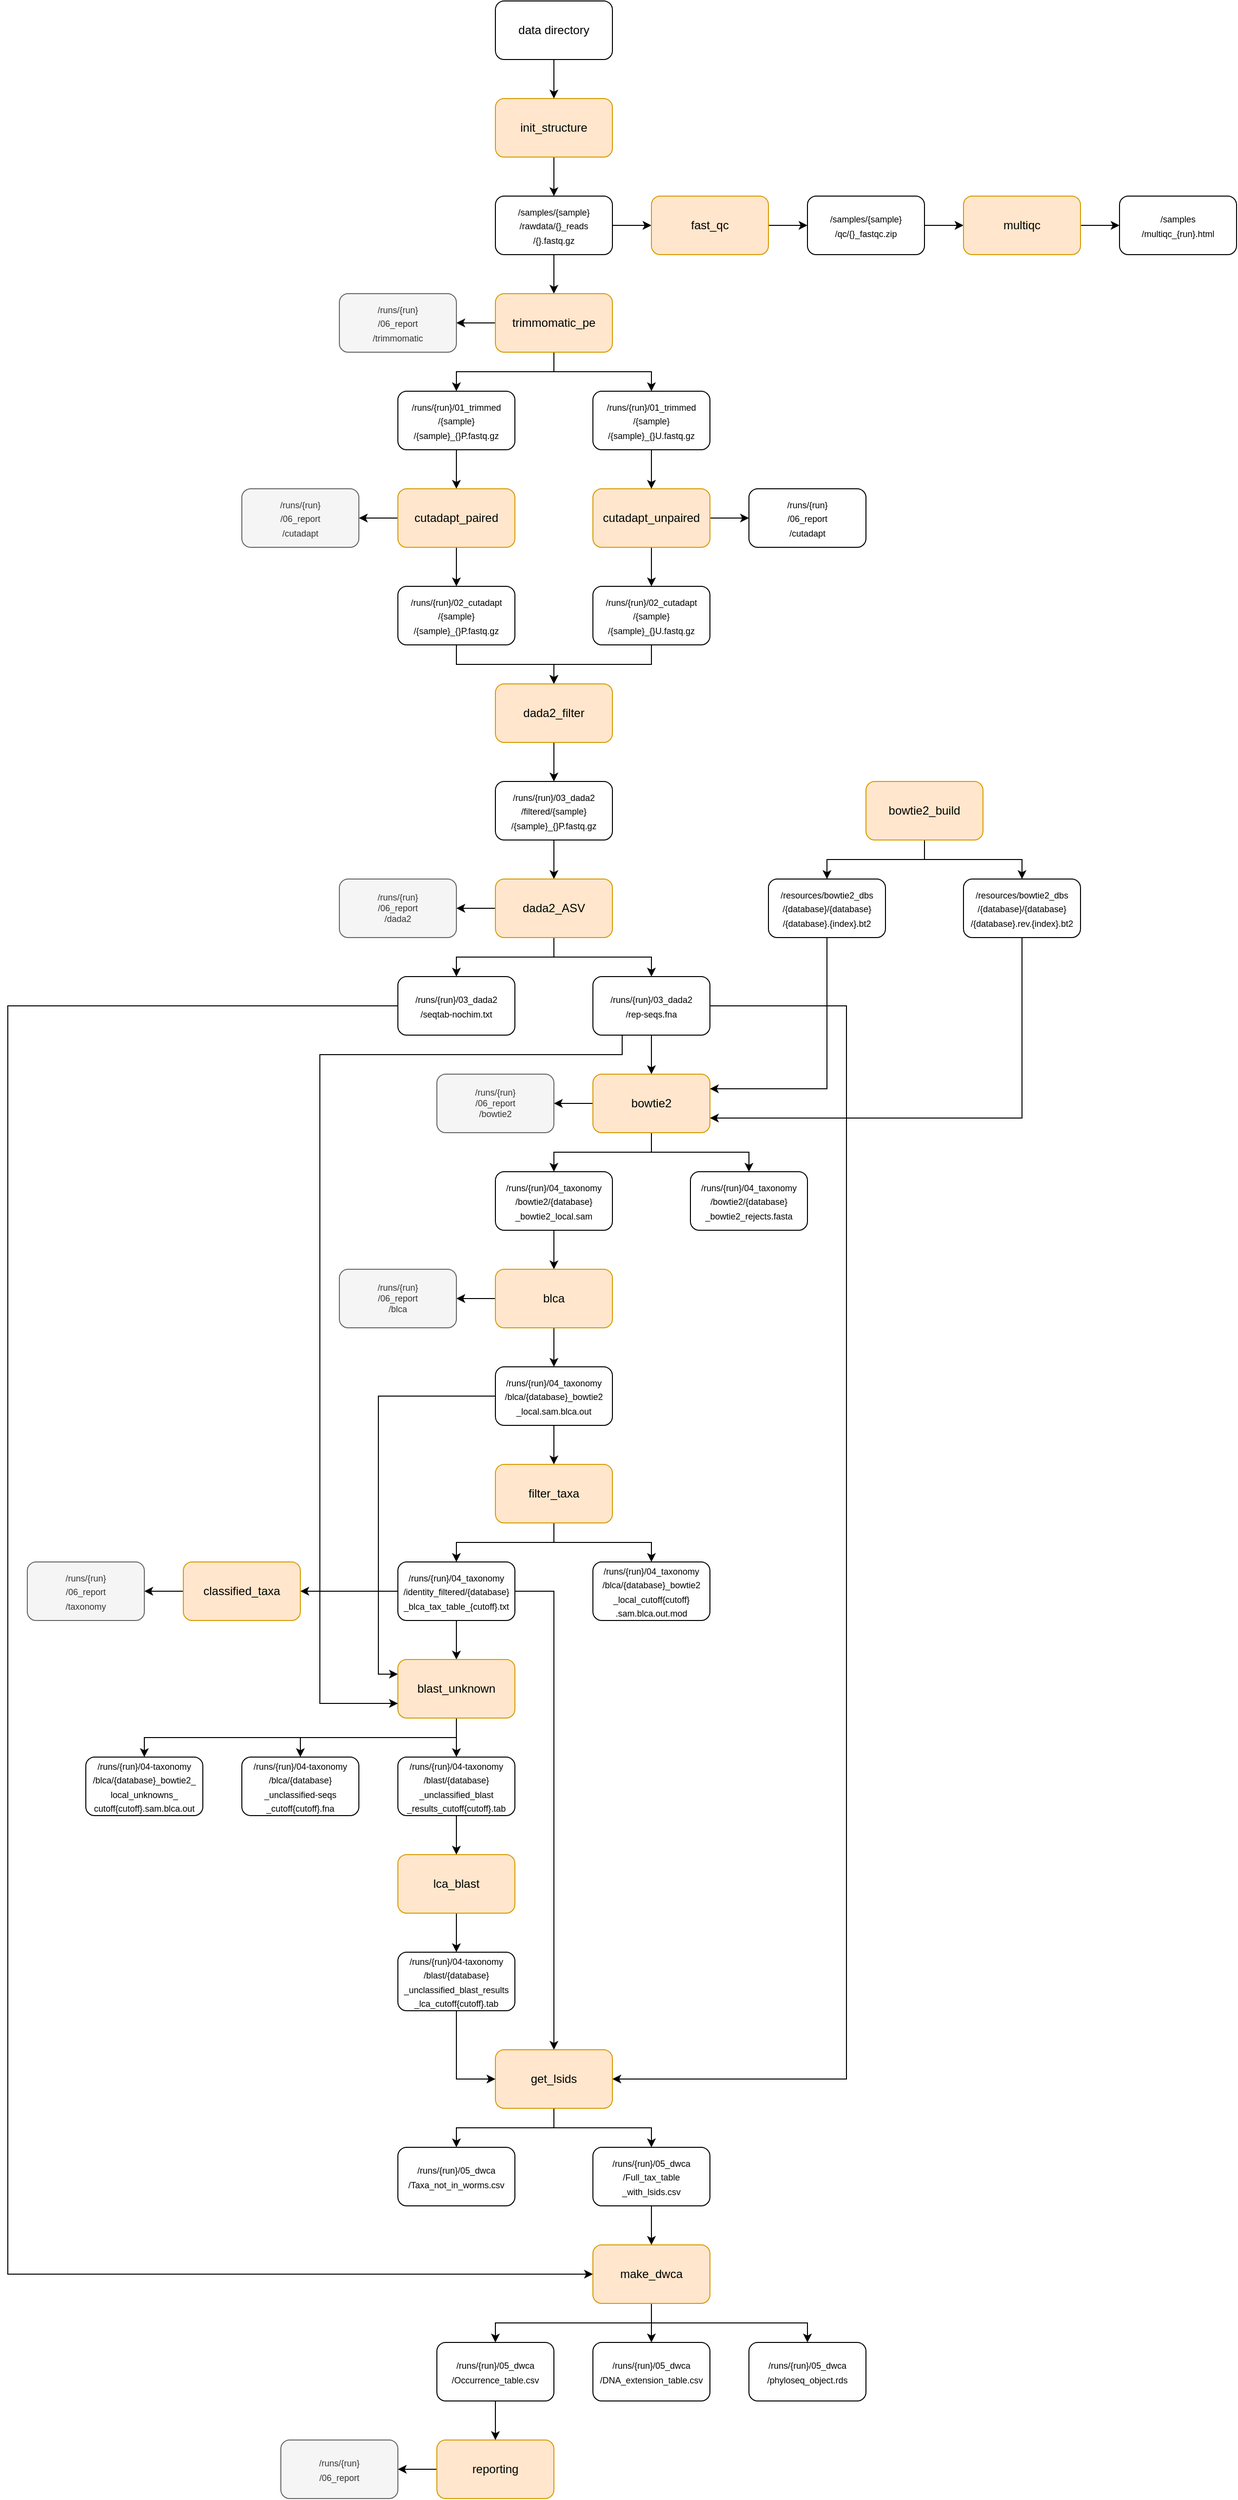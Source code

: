 <mxfile version="20.3.0" type="device"><diagram id="ftIVpdSop07Rvwbks5K7" name="Page-1"><mxGraphModel dx="3357" dy="681" grid="1" gridSize="10" guides="1" tooltips="1" connect="1" arrows="1" fold="1" page="1" pageScale="1" pageWidth="2339" pageHeight="3300" math="0" shadow="0"><root><mxCell id="0"/><mxCell id="1" parent="0"/><mxCell id="pwXqvUkwiRESxQuLAStF-6" style="edgeStyle=orthogonalEdgeStyle;rounded=0;orthogonalLoop=1;jettySize=auto;html=1;exitX=0.5;exitY=1;exitDx=0;exitDy=0;entryX=0.5;entryY=0;entryDx=0;entryDy=0;" parent="1" source="pwXqvUkwiRESxQuLAStF-1" target="pwXqvUkwiRESxQuLAStF-5" edge="1"><mxGeometry relative="1" as="geometry"/></mxCell><mxCell id="pwXqvUkwiRESxQuLAStF-1" value="init_structure" style="rounded=1;whiteSpace=wrap;html=1;fillColor=#ffe6cc;strokeColor=#d79b00;" parent="1" vertex="1"><mxGeometry x="480" y="140" width="120" height="60" as="geometry"/></mxCell><mxCell id="pwXqvUkwiRESxQuLAStF-4" style="edgeStyle=orthogonalEdgeStyle;rounded=0;orthogonalLoop=1;jettySize=auto;html=1;exitX=0.5;exitY=1;exitDx=0;exitDy=0;entryX=0.5;entryY=0;entryDx=0;entryDy=0;" parent="1" source="pwXqvUkwiRESxQuLAStF-3" target="pwXqvUkwiRESxQuLAStF-1" edge="1"><mxGeometry relative="1" as="geometry"/></mxCell><mxCell id="pwXqvUkwiRESxQuLAStF-3" value="data directory" style="rounded=1;whiteSpace=wrap;html=1;" parent="1" vertex="1"><mxGeometry x="480" y="40" width="120" height="60" as="geometry"/></mxCell><mxCell id="pwXqvUkwiRESxQuLAStF-8" style="edgeStyle=orthogonalEdgeStyle;rounded=0;orthogonalLoop=1;jettySize=auto;html=1;exitX=1;exitY=0.5;exitDx=0;exitDy=0;entryX=0;entryY=0.5;entryDx=0;entryDy=0;" parent="1" source="pwXqvUkwiRESxQuLAStF-5" target="pwXqvUkwiRESxQuLAStF-7" edge="1"><mxGeometry relative="1" as="geometry"/></mxCell><mxCell id="pwXqvUkwiRESxQuLAStF-18" style="edgeStyle=orthogonalEdgeStyle;rounded=0;orthogonalLoop=1;jettySize=auto;html=1;exitX=0.5;exitY=1;exitDx=0;exitDy=0;entryX=0.5;entryY=0;entryDx=0;entryDy=0;" parent="1" source="pwXqvUkwiRESxQuLAStF-5" target="pwXqvUkwiRESxQuLAStF-17" edge="1"><mxGeometry relative="1" as="geometry"/></mxCell><mxCell id="pwXqvUkwiRESxQuLAStF-5" value="&lt;font style=&quot;font-size: 9px;&quot;&gt;/samples/{sample}&lt;br&gt;/rawdata/{}_reads&lt;br&gt;/{}.fastq.gz&lt;br&gt;&lt;/font&gt;" style="rounded=1;whiteSpace=wrap;html=1;" parent="1" vertex="1"><mxGeometry x="480" y="240" width="120" height="60" as="geometry"/></mxCell><mxCell id="pwXqvUkwiRESxQuLAStF-10" style="edgeStyle=orthogonalEdgeStyle;rounded=0;orthogonalLoop=1;jettySize=auto;html=1;exitX=1;exitY=0.5;exitDx=0;exitDy=0;entryX=0;entryY=0.5;entryDx=0;entryDy=0;" parent="1" source="pwXqvUkwiRESxQuLAStF-7" target="pwXqvUkwiRESxQuLAStF-9" edge="1"><mxGeometry relative="1" as="geometry"/></mxCell><mxCell id="pwXqvUkwiRESxQuLAStF-7" value="fast_qc" style="rounded=1;whiteSpace=wrap;html=1;fillColor=#ffe6cc;strokeColor=#d79b00;" parent="1" vertex="1"><mxGeometry x="640" y="240" width="120" height="60" as="geometry"/></mxCell><mxCell id="pwXqvUkwiRESxQuLAStF-12" style="edgeStyle=orthogonalEdgeStyle;rounded=0;orthogonalLoop=1;jettySize=auto;html=1;exitX=1;exitY=0.5;exitDx=0;exitDy=0;entryX=0;entryY=0.5;entryDx=0;entryDy=0;" parent="1" source="pwXqvUkwiRESxQuLAStF-9" target="pwXqvUkwiRESxQuLAStF-11" edge="1"><mxGeometry relative="1" as="geometry"/></mxCell><mxCell id="pwXqvUkwiRESxQuLAStF-9" value="&lt;font style=&quot;font-size: 9px;&quot;&gt;/samples/{sample}&lt;br&gt;/qc/{}_fastqc.zip&lt;/font&gt;" style="rounded=1;whiteSpace=wrap;html=1;" parent="1" vertex="1"><mxGeometry x="800" y="240" width="120" height="60" as="geometry"/></mxCell><mxCell id="pwXqvUkwiRESxQuLAStF-16" style="edgeStyle=orthogonalEdgeStyle;rounded=0;orthogonalLoop=1;jettySize=auto;html=1;exitX=1;exitY=0.5;exitDx=0;exitDy=0;entryX=0;entryY=0.5;entryDx=0;entryDy=0;" parent="1" source="pwXqvUkwiRESxQuLAStF-11" target="pwXqvUkwiRESxQuLAStF-13" edge="1"><mxGeometry relative="1" as="geometry"/></mxCell><mxCell id="pwXqvUkwiRESxQuLAStF-11" value="multiqc" style="rounded=1;whiteSpace=wrap;html=1;fillColor=#ffe6cc;strokeColor=#d79b00;" parent="1" vertex="1"><mxGeometry x="960" y="240" width="120" height="60" as="geometry"/></mxCell><mxCell id="pwXqvUkwiRESxQuLAStF-13" value="&lt;font style=&quot;font-size: 9px;&quot;&gt;/samples&lt;br&gt;/multiqc_{run}.html&lt;/font&gt;" style="rounded=1;whiteSpace=wrap;html=1;" parent="1" vertex="1"><mxGeometry x="1120" y="240" width="120" height="60" as="geometry"/></mxCell><mxCell id="pwXqvUkwiRESxQuLAStF-20" style="edgeStyle=orthogonalEdgeStyle;rounded=0;orthogonalLoop=1;jettySize=auto;html=1;exitX=0.5;exitY=1;exitDx=0;exitDy=0;entryX=0.5;entryY=0;entryDx=0;entryDy=0;" parent="1" source="pwXqvUkwiRESxQuLAStF-17" target="pwXqvUkwiRESxQuLAStF-19" edge="1"><mxGeometry relative="1" as="geometry"/></mxCell><mxCell id="pwXqvUkwiRESxQuLAStF-22" style="edgeStyle=orthogonalEdgeStyle;rounded=0;orthogonalLoop=1;jettySize=auto;html=1;exitX=0;exitY=0.5;exitDx=0;exitDy=0;entryX=1;entryY=0.5;entryDx=0;entryDy=0;" parent="1" source="pwXqvUkwiRESxQuLAStF-17" target="pwXqvUkwiRESxQuLAStF-21" edge="1"><mxGeometry relative="1" as="geometry"/></mxCell><mxCell id="zPDTqEby4hd5RJzhuiAF-2" style="edgeStyle=orthogonalEdgeStyle;rounded=0;orthogonalLoop=1;jettySize=auto;html=1;exitX=0.5;exitY=1;exitDx=0;exitDy=0;entryX=0.5;entryY=0;entryDx=0;entryDy=0;fontSize=9;" parent="1" source="pwXqvUkwiRESxQuLAStF-17" target="zPDTqEby4hd5RJzhuiAF-1" edge="1"><mxGeometry relative="1" as="geometry"/></mxCell><mxCell id="pwXqvUkwiRESxQuLAStF-17" value="trimmomatic_pe" style="rounded=1;whiteSpace=wrap;html=1;fillColor=#ffe6cc;strokeColor=#d79b00;" parent="1" vertex="1"><mxGeometry x="480" y="340" width="120" height="60" as="geometry"/></mxCell><mxCell id="zPDTqEby4hd5RJzhuiAF-3" style="edgeStyle=orthogonalEdgeStyle;rounded=0;orthogonalLoop=1;jettySize=auto;html=1;exitX=0.5;exitY=1;exitDx=0;exitDy=0;entryX=0.5;entryY=0;entryDx=0;entryDy=0;fontSize=9;" parent="1" source="pwXqvUkwiRESxQuLAStF-19" target="pwXqvUkwiRESxQuLAStF-23" edge="1"><mxGeometry relative="1" as="geometry"/></mxCell><mxCell id="pwXqvUkwiRESxQuLAStF-19" value="&lt;font style=&quot;font-size: 9px;&quot;&gt;/runs/{run}/01_trimmed&lt;br&gt;/{sample}&lt;br&gt;/{sample}_{}P.fastq.gz&lt;/font&gt;" style="rounded=1;whiteSpace=wrap;html=1;" parent="1" vertex="1"><mxGeometry x="380" y="440" width="120" height="60" as="geometry"/></mxCell><mxCell id="pwXqvUkwiRESxQuLAStF-21" value="&lt;font style=&quot;font-size: 9px;&quot;&gt;/runs/{run}&lt;br&gt;/06_report&lt;br&gt;/trimmomatic&lt;/font&gt;" style="rounded=1;whiteSpace=wrap;html=1;fillColor=#f5f5f5;fontColor=#333333;strokeColor=#666666;" parent="1" vertex="1"><mxGeometry x="320" y="340" width="120" height="60" as="geometry"/></mxCell><mxCell id="pwXqvUkwiRESxQuLAStF-26" style="edgeStyle=orthogonalEdgeStyle;rounded=0;orthogonalLoop=1;jettySize=auto;html=1;exitX=0.5;exitY=1;exitDx=0;exitDy=0;entryX=0.5;entryY=0;entryDx=0;entryDy=0;" parent="1" source="pwXqvUkwiRESxQuLAStF-23" target="pwXqvUkwiRESxQuLAStF-25" edge="1"><mxGeometry relative="1" as="geometry"/></mxCell><mxCell id="pwXqvUkwiRESxQuLAStF-28" style="edgeStyle=orthogonalEdgeStyle;rounded=0;orthogonalLoop=1;jettySize=auto;html=1;exitX=0;exitY=0.5;exitDx=0;exitDy=0;entryX=1;entryY=0.5;entryDx=0;entryDy=0;" parent="1" source="pwXqvUkwiRESxQuLAStF-23" target="pwXqvUkwiRESxQuLAStF-27" edge="1"><mxGeometry relative="1" as="geometry"/></mxCell><mxCell id="pwXqvUkwiRESxQuLAStF-23" value="cutadapt_paired" style="rounded=1;whiteSpace=wrap;html=1;fillColor=#ffe6cc;strokeColor=#d79b00;" parent="1" vertex="1"><mxGeometry x="380" y="540" width="120" height="60" as="geometry"/></mxCell><mxCell id="pwXqvUkwiRESxQuLAStF-38" style="edgeStyle=orthogonalEdgeStyle;rounded=0;orthogonalLoop=1;jettySize=auto;html=1;exitX=0.5;exitY=1;exitDx=0;exitDy=0;entryX=0.5;entryY=0;entryDx=0;entryDy=0;" parent="1" source="pwXqvUkwiRESxQuLAStF-25" target="pwXqvUkwiRESxQuLAStF-37" edge="1"><mxGeometry relative="1" as="geometry"/></mxCell><mxCell id="pwXqvUkwiRESxQuLAStF-25" value="&lt;font style=&quot;font-size: 9px;&quot;&gt;/runs/{run}/02_cutadapt&lt;br&gt;/{sample}&lt;br&gt;/{sample}_{}P.fastq.gz&lt;br&gt;&lt;/font&gt;" style="rounded=1;whiteSpace=wrap;html=1;" parent="1" vertex="1"><mxGeometry x="380" y="640" width="120" height="60" as="geometry"/></mxCell><mxCell id="pwXqvUkwiRESxQuLAStF-27" value="&lt;font style=&quot;font-size: 9px;&quot;&gt;/runs/{run}&lt;br&gt;/06_report&lt;br&gt;/cutadapt&lt;/font&gt;" style="rounded=1;whiteSpace=wrap;html=1;fillColor=#f5f5f5;fontColor=#333333;strokeColor=#666666;" parent="1" vertex="1"><mxGeometry x="220" y="540" width="120" height="60" as="geometry"/></mxCell><mxCell id="pwXqvUkwiRESxQuLAStF-33" style="edgeStyle=orthogonalEdgeStyle;rounded=0;orthogonalLoop=1;jettySize=auto;html=1;exitX=1;exitY=0.5;exitDx=0;exitDy=0;entryX=0;entryY=0.5;entryDx=0;entryDy=0;" parent="1" source="pwXqvUkwiRESxQuLAStF-29" target="pwXqvUkwiRESxQuLAStF-32" edge="1"><mxGeometry relative="1" as="geometry"/></mxCell><mxCell id="pwXqvUkwiRESxQuLAStF-36" style="edgeStyle=orthogonalEdgeStyle;rounded=0;orthogonalLoop=1;jettySize=auto;html=1;exitX=0.5;exitY=1;exitDx=0;exitDy=0;entryX=0.5;entryY=0;entryDx=0;entryDy=0;" parent="1" source="pwXqvUkwiRESxQuLAStF-29" target="pwXqvUkwiRESxQuLAStF-35" edge="1"><mxGeometry relative="1" as="geometry"/></mxCell><mxCell id="pwXqvUkwiRESxQuLAStF-29" value="cutadapt_unpaired" style="rounded=1;whiteSpace=wrap;html=1;fillColor=#ffe6cc;strokeColor=#d79b00;" parent="1" vertex="1"><mxGeometry x="580" y="540" width="120" height="60" as="geometry"/></mxCell><mxCell id="pwXqvUkwiRESxQuLAStF-32" value="&lt;font style=&quot;font-size: 9px;&quot;&gt;/runs/{run}&lt;br&gt;/06_report&lt;br&gt;/cutadapt&lt;/font&gt;" style="rounded=1;whiteSpace=wrap;html=1;" parent="1" vertex="1"><mxGeometry x="740" y="540" width="120" height="60" as="geometry"/></mxCell><mxCell id="OyvN2HNfxJOGiZ3Wxo7e-1" style="edgeStyle=orthogonalEdgeStyle;rounded=0;orthogonalLoop=1;jettySize=auto;html=1;exitX=0.5;exitY=1;exitDx=0;exitDy=0;entryX=0.5;entryY=0;entryDx=0;entryDy=0;" edge="1" parent="1" source="pwXqvUkwiRESxQuLAStF-35" target="pwXqvUkwiRESxQuLAStF-37"><mxGeometry relative="1" as="geometry"/></mxCell><mxCell id="pwXqvUkwiRESxQuLAStF-35" value="&lt;span style=&quot;font-size: 9px;&quot;&gt;/runs/{run}/02_cutadapt&lt;/span&gt;&lt;br style=&quot;font-size: 9px;&quot;&gt;&lt;span style=&quot;font-size: 9px;&quot;&gt;/{sample}&lt;/span&gt;&lt;br style=&quot;font-size: 9px;&quot;&gt;&lt;span style=&quot;font-size: 9px;&quot;&gt;/{sample}_{}U.fastq.gz&lt;/span&gt;" style="rounded=1;whiteSpace=wrap;html=1;" parent="1" vertex="1"><mxGeometry x="580" y="640" width="120" height="60" as="geometry"/></mxCell><mxCell id="pwXqvUkwiRESxQuLAStF-41" style="edgeStyle=orthogonalEdgeStyle;rounded=0;orthogonalLoop=1;jettySize=auto;html=1;exitX=0.5;exitY=1;exitDx=0;exitDy=0;entryX=0.5;entryY=0;entryDx=0;entryDy=0;" parent="1" source="pwXqvUkwiRESxQuLAStF-37" target="pwXqvUkwiRESxQuLAStF-39" edge="1"><mxGeometry relative="1" as="geometry"/></mxCell><mxCell id="pwXqvUkwiRESxQuLAStF-37" value="dada2_filter" style="rounded=1;whiteSpace=wrap;html=1;fillColor=#ffe6cc;strokeColor=#d79b00;" parent="1" vertex="1"><mxGeometry x="480" y="740" width="120" height="60" as="geometry"/></mxCell><mxCell id="pwXqvUkwiRESxQuLAStF-43" style="edgeStyle=orthogonalEdgeStyle;rounded=0;orthogonalLoop=1;jettySize=auto;html=1;exitX=0.5;exitY=1;exitDx=0;exitDy=0;entryX=0.5;entryY=0;entryDx=0;entryDy=0;" parent="1" source="pwXqvUkwiRESxQuLAStF-39" target="pwXqvUkwiRESxQuLAStF-42" edge="1"><mxGeometry relative="1" as="geometry"/></mxCell><mxCell id="pwXqvUkwiRESxQuLAStF-39" value="&lt;font style=&quot;font-size: 9px;&quot;&gt;/runs/{run}/03_dada2&lt;br&gt;/filtered/{sample}&lt;br&gt;/{sample}_{}P.fastq.gz&lt;br&gt;&lt;/font&gt;" style="rounded=1;whiteSpace=wrap;html=1;" parent="1" vertex="1"><mxGeometry x="480" y="840" width="120" height="60" as="geometry"/></mxCell><mxCell id="pwXqvUkwiRESxQuLAStF-45" style="edgeStyle=orthogonalEdgeStyle;rounded=0;orthogonalLoop=1;jettySize=auto;html=1;exitX=0.5;exitY=1;exitDx=0;exitDy=0;entryX=0.5;entryY=0;entryDx=0;entryDy=0;" parent="1" source="pwXqvUkwiRESxQuLAStF-42" target="pwXqvUkwiRESxQuLAStF-44" edge="1"><mxGeometry relative="1" as="geometry"/></mxCell><mxCell id="pwXqvUkwiRESxQuLAStF-47" style="edgeStyle=orthogonalEdgeStyle;rounded=0;orthogonalLoop=1;jettySize=auto;html=1;exitX=0;exitY=0.5;exitDx=0;exitDy=0;entryX=1;entryY=0.5;entryDx=0;entryDy=0;" parent="1" source="pwXqvUkwiRESxQuLAStF-42" target="pwXqvUkwiRESxQuLAStF-46" edge="1"><mxGeometry relative="1" as="geometry"/></mxCell><mxCell id="zPDTqEby4hd5RJzhuiAF-6" style="edgeStyle=orthogonalEdgeStyle;rounded=0;orthogonalLoop=1;jettySize=auto;html=1;exitX=0.5;exitY=1;exitDx=0;exitDy=0;entryX=0.5;entryY=0;entryDx=0;entryDy=0;fontSize=9;" parent="1" source="pwXqvUkwiRESxQuLAStF-42" target="zPDTqEby4hd5RJzhuiAF-5" edge="1"><mxGeometry relative="1" as="geometry"/></mxCell><mxCell id="pwXqvUkwiRESxQuLAStF-42" value="dada2_ASV" style="rounded=1;whiteSpace=wrap;html=1;fillColor=#ffe6cc;strokeColor=#d79b00;" parent="1" vertex="1"><mxGeometry x="480" y="940" width="120" height="60" as="geometry"/></mxCell><mxCell id="zPDTqEby4hd5RJzhuiAF-43" style="edgeStyle=orthogonalEdgeStyle;rounded=0;orthogonalLoop=1;jettySize=auto;html=1;exitX=0;exitY=0.5;exitDx=0;exitDy=0;entryX=0;entryY=0.5;entryDx=0;entryDy=0;fontSize=9;" parent="1" source="pwXqvUkwiRESxQuLAStF-44" target="pwXqvUkwiRESxQuLAStF-88" edge="1"><mxGeometry relative="1" as="geometry"><Array as="points"><mxPoint x="-20" y="1070"/><mxPoint x="-20" y="2370"/></Array></mxGeometry></mxCell><mxCell id="pwXqvUkwiRESxQuLAStF-44" value="&lt;font style=&quot;font-size: 9px;&quot;&gt;/runs/{run}/03_dada2&lt;br&gt;/seqtab-nochim.txt&lt;br&gt;&lt;/font&gt;" style="rounded=1;whiteSpace=wrap;html=1;" parent="1" vertex="1"><mxGeometry x="380" y="1040" width="120" height="60" as="geometry"/></mxCell><mxCell id="pwXqvUkwiRESxQuLAStF-46" value="/runs/{run}&lt;br style=&quot;font-size: 9px;&quot;&gt;/06_report&lt;br style=&quot;font-size: 9px;&quot;&gt;/dada2" style="rounded=1;whiteSpace=wrap;html=1;fillColor=#f5f5f5;fontColor=#333333;strokeColor=#666666;fontSize=9;" parent="1" vertex="1"><mxGeometry x="320" y="940" width="120" height="60" as="geometry"/></mxCell><mxCell id="pwXqvUkwiRESxQuLAStF-51" style="edgeStyle=orthogonalEdgeStyle;rounded=0;orthogonalLoop=1;jettySize=auto;html=1;exitX=0.5;exitY=1;exitDx=0;exitDy=0;entryX=0.5;entryY=0;entryDx=0;entryDy=0;" parent="1" source="pwXqvUkwiRESxQuLAStF-48" target="pwXqvUkwiRESxQuLAStF-50" edge="1"><mxGeometry relative="1" as="geometry"/></mxCell><mxCell id="pwXqvUkwiRESxQuLAStF-53" style="edgeStyle=orthogonalEdgeStyle;rounded=0;orthogonalLoop=1;jettySize=auto;html=1;exitX=0;exitY=0.5;exitDx=0;exitDy=0;entryX=1;entryY=0.5;entryDx=0;entryDy=0;" parent="1" source="pwXqvUkwiRESxQuLAStF-48" target="pwXqvUkwiRESxQuLAStF-52" edge="1"><mxGeometry relative="1" as="geometry"/></mxCell><mxCell id="zPDTqEby4hd5RJzhuiAF-16" style="edgeStyle=orthogonalEdgeStyle;rounded=0;orthogonalLoop=1;jettySize=auto;html=1;exitX=0.5;exitY=1;exitDx=0;exitDy=0;entryX=0.5;entryY=0;entryDx=0;entryDy=0;fontSize=9;" parent="1" source="pwXqvUkwiRESxQuLAStF-48" target="zPDTqEby4hd5RJzhuiAF-15" edge="1"><mxGeometry relative="1" as="geometry"/></mxCell><mxCell id="pwXqvUkwiRESxQuLAStF-48" value="bowtie2" style="rounded=1;whiteSpace=wrap;html=1;fillColor=#ffe6cc;strokeColor=#d79b00;" parent="1" vertex="1"><mxGeometry x="580" y="1140" width="120" height="60" as="geometry"/></mxCell><mxCell id="zPDTqEby4hd5RJzhuiAF-17" style="edgeStyle=orthogonalEdgeStyle;rounded=0;orthogonalLoop=1;jettySize=auto;html=1;exitX=0.5;exitY=1;exitDx=0;exitDy=0;entryX=0.5;entryY=0;entryDx=0;entryDy=0;fontSize=9;" parent="1" source="pwXqvUkwiRESxQuLAStF-50" target="pwXqvUkwiRESxQuLAStF-56" edge="1"><mxGeometry relative="1" as="geometry"/></mxCell><mxCell id="pwXqvUkwiRESxQuLAStF-50" value="&lt;font style=&quot;font-size: 9px;&quot;&gt;/runs/{run}/04_taxonomy&lt;br&gt;/bowtie2/{database}&lt;br&gt;_bowtie2_local.sam&lt;br&gt;&lt;/font&gt;" style="rounded=1;whiteSpace=wrap;html=1;" parent="1" vertex="1"><mxGeometry x="480" y="1240" width="120" height="60" as="geometry"/></mxCell><mxCell id="pwXqvUkwiRESxQuLAStF-52" value="/runs/{run}&lt;br style=&quot;font-size: 9px;&quot;&gt;/06_report&lt;br style=&quot;font-size: 9px;&quot;&gt;/bowtie2" style="rounded=1;whiteSpace=wrap;html=1;fillColor=#f5f5f5;fontColor=#333333;strokeColor=#666666;fontSize=9;" parent="1" vertex="1"><mxGeometry x="420" y="1140" width="120" height="60" as="geometry"/></mxCell><mxCell id="pwXqvUkwiRESxQuLAStF-59" style="edgeStyle=orthogonalEdgeStyle;rounded=0;orthogonalLoop=1;jettySize=auto;html=1;exitX=0.5;exitY=1;exitDx=0;exitDy=0;entryX=0.5;entryY=0;entryDx=0;entryDy=0;" parent="1" source="pwXqvUkwiRESxQuLAStF-56" target="pwXqvUkwiRESxQuLAStF-58" edge="1"><mxGeometry relative="1" as="geometry"/></mxCell><mxCell id="pwXqvUkwiRESxQuLAStF-61" style="edgeStyle=orthogonalEdgeStyle;rounded=0;orthogonalLoop=1;jettySize=auto;html=1;exitX=0;exitY=0.5;exitDx=0;exitDy=0;entryX=1;entryY=0.5;entryDx=0;entryDy=0;" parent="1" source="pwXqvUkwiRESxQuLAStF-56" target="pwXqvUkwiRESxQuLAStF-60" edge="1"><mxGeometry relative="1" as="geometry"/></mxCell><mxCell id="pwXqvUkwiRESxQuLAStF-56" value="blca" style="rounded=1;whiteSpace=wrap;html=1;fillColor=#ffe6cc;strokeColor=#d79b00;" parent="1" vertex="1"><mxGeometry x="480" y="1340" width="120" height="60" as="geometry"/></mxCell><mxCell id="pwXqvUkwiRESxQuLAStF-63" style="edgeStyle=orthogonalEdgeStyle;rounded=0;orthogonalLoop=1;jettySize=auto;html=1;exitX=0.5;exitY=1;exitDx=0;exitDy=0;entryX=0.5;entryY=0;entryDx=0;entryDy=0;" parent="1" source="pwXqvUkwiRESxQuLAStF-58" target="pwXqvUkwiRESxQuLAStF-62" edge="1"><mxGeometry relative="1" as="geometry"/></mxCell><mxCell id="zPDTqEby4hd5RJzhuiAF-20" style="edgeStyle=orthogonalEdgeStyle;rounded=0;orthogonalLoop=1;jettySize=auto;html=1;exitX=0;exitY=0.5;exitDx=0;exitDy=0;entryX=0;entryY=0.25;entryDx=0;entryDy=0;fontSize=9;" parent="1" source="pwXqvUkwiRESxQuLAStF-58" target="pwXqvUkwiRESxQuLAStF-67" edge="1"><mxGeometry relative="1" as="geometry"/></mxCell><mxCell id="pwXqvUkwiRESxQuLAStF-58" value="&lt;span style=&quot;font-size: 9px;&quot;&gt;/runs/{run}/04_taxonomy&lt;/span&gt;&lt;br style=&quot;font-size: 9px;&quot;&gt;&lt;span style=&quot;font-size: 9px;&quot;&gt;/blca/{database}&lt;/span&gt;&lt;span style=&quot;font-size: 9px;&quot;&gt;_bowtie2&lt;br&gt;_local.sam.blca.out&lt;/span&gt;" style="rounded=1;whiteSpace=wrap;html=1;" parent="1" vertex="1"><mxGeometry x="480" y="1440" width="120" height="60" as="geometry"/></mxCell><mxCell id="pwXqvUkwiRESxQuLAStF-60" value="/runs/{run}&lt;br style=&quot;font-size: 9px;&quot;&gt;/06_report&lt;br style=&quot;font-size: 9px;&quot;&gt;/blca" style="rounded=1;whiteSpace=wrap;html=1;fillColor=#f5f5f5;fontColor=#333333;strokeColor=#666666;fontSize=9;" parent="1" vertex="1"><mxGeometry x="320" y="1340" width="120" height="60" as="geometry"/></mxCell><mxCell id="pwXqvUkwiRESxQuLAStF-65" style="edgeStyle=orthogonalEdgeStyle;rounded=0;orthogonalLoop=1;jettySize=auto;html=1;exitX=0.5;exitY=1;exitDx=0;exitDy=0;entryX=0.5;entryY=0;entryDx=0;entryDy=0;" parent="1" source="pwXqvUkwiRESxQuLAStF-62" target="pwXqvUkwiRESxQuLAStF-64" edge="1"><mxGeometry relative="1" as="geometry"/></mxCell><mxCell id="zPDTqEby4hd5RJzhuiAF-19" style="edgeStyle=orthogonalEdgeStyle;rounded=0;orthogonalLoop=1;jettySize=auto;html=1;exitX=0.5;exitY=1;exitDx=0;exitDy=0;entryX=0.5;entryY=0;entryDx=0;entryDy=0;fontSize=9;" parent="1" source="pwXqvUkwiRESxQuLAStF-62" target="zPDTqEby4hd5RJzhuiAF-18" edge="1"><mxGeometry relative="1" as="geometry"/></mxCell><mxCell id="pwXqvUkwiRESxQuLAStF-62" value="filter_taxa" style="rounded=1;whiteSpace=wrap;html=1;fillColor=#ffe6cc;strokeColor=#d79b00;" parent="1" vertex="1"><mxGeometry x="480" y="1540" width="120" height="60" as="geometry"/></mxCell><mxCell id="zPDTqEby4hd5RJzhuiAF-21" style="edgeStyle=orthogonalEdgeStyle;rounded=0;orthogonalLoop=1;jettySize=auto;html=1;exitX=0.5;exitY=1;exitDx=0;exitDy=0;entryX=0.5;entryY=0;entryDx=0;entryDy=0;fontSize=9;" parent="1" source="pwXqvUkwiRESxQuLAStF-64" target="pwXqvUkwiRESxQuLAStF-67" edge="1"><mxGeometry relative="1" as="geometry"/></mxCell><mxCell id="zPDTqEby4hd5RJzhuiAF-33" style="edgeStyle=orthogonalEdgeStyle;rounded=0;orthogonalLoop=1;jettySize=auto;html=1;exitX=1;exitY=0.5;exitDx=0;exitDy=0;fontSize=9;entryX=0.5;entryY=0;entryDx=0;entryDy=0;" parent="1" source="pwXqvUkwiRESxQuLAStF-64" target="pwXqvUkwiRESxQuLAStF-82" edge="1"><mxGeometry relative="1" as="geometry"><Array as="points"><mxPoint x="540" y="1670"/></Array></mxGeometry></mxCell><mxCell id="zPDTqEby4hd5RJzhuiAF-34" style="edgeStyle=orthogonalEdgeStyle;rounded=0;orthogonalLoop=1;jettySize=auto;html=1;exitX=0;exitY=0.5;exitDx=0;exitDy=0;entryX=1;entryY=0.5;entryDx=0;entryDy=0;fontSize=9;" parent="1" source="pwXqvUkwiRESxQuLAStF-64" target="pwXqvUkwiRESxQuLAStF-77" edge="1"><mxGeometry relative="1" as="geometry"/></mxCell><mxCell id="pwXqvUkwiRESxQuLAStF-64" value="&lt;font style=&quot;font-size: 9px;&quot;&gt;/runs/{run}/04_taxonomy&lt;br&gt;/identity_filtered/{database}&lt;br&gt;_blca_tax_table_{cutoff}.txt&lt;br&gt;&lt;/font&gt;" style="rounded=1;whiteSpace=wrap;html=1;" parent="1" vertex="1"><mxGeometry x="380" y="1640" width="120" height="60" as="geometry"/></mxCell><mxCell id="zPDTqEby4hd5RJzhuiAF-26" style="edgeStyle=orthogonalEdgeStyle;rounded=0;orthogonalLoop=1;jettySize=auto;html=1;exitX=0.5;exitY=1;exitDx=0;exitDy=0;entryX=0.5;entryY=0;entryDx=0;entryDy=0;fontSize=9;" parent="1" source="pwXqvUkwiRESxQuLAStF-67" target="zPDTqEby4hd5RJzhuiAF-23" edge="1"><mxGeometry relative="1" as="geometry"/></mxCell><mxCell id="zPDTqEby4hd5RJzhuiAF-27" style="edgeStyle=orthogonalEdgeStyle;rounded=0;orthogonalLoop=1;jettySize=auto;html=1;exitX=0.5;exitY=1;exitDx=0;exitDy=0;entryX=0.5;entryY=0;entryDx=0;entryDy=0;fontSize=9;" parent="1" source="pwXqvUkwiRESxQuLAStF-67" target="zPDTqEby4hd5RJzhuiAF-25" edge="1"><mxGeometry relative="1" as="geometry"/></mxCell><mxCell id="zPDTqEby4hd5RJzhuiAF-28" style="edgeStyle=orthogonalEdgeStyle;rounded=0;orthogonalLoop=1;jettySize=auto;html=1;exitX=0.5;exitY=1;exitDx=0;exitDy=0;entryX=0.5;entryY=0;entryDx=0;entryDy=0;fontSize=9;" parent="1" source="pwXqvUkwiRESxQuLAStF-67" target="zPDTqEby4hd5RJzhuiAF-24" edge="1"><mxGeometry relative="1" as="geometry"/></mxCell><mxCell id="pwXqvUkwiRESxQuLAStF-67" value="blast_unknown" style="rounded=1;whiteSpace=wrap;html=1;fillColor=#ffe6cc;strokeColor=#d79b00;" parent="1" vertex="1"><mxGeometry x="380" y="1740" width="120" height="60" as="geometry"/></mxCell><mxCell id="zPDTqEby4hd5RJzhuiAF-31" style="edgeStyle=orthogonalEdgeStyle;rounded=0;orthogonalLoop=1;jettySize=auto;html=1;exitX=0.5;exitY=1;exitDx=0;exitDy=0;entryX=0.5;entryY=0;entryDx=0;entryDy=0;fontSize=9;" parent="1" source="pwXqvUkwiRESxQuLAStF-74" target="zPDTqEby4hd5RJzhuiAF-30" edge="1"><mxGeometry relative="1" as="geometry"/></mxCell><mxCell id="pwXqvUkwiRESxQuLAStF-74" value="lca_blast" style="rounded=1;whiteSpace=wrap;html=1;fillColor=#ffe6cc;strokeColor=#d79b00;" parent="1" vertex="1"><mxGeometry x="380" y="1940" width="120" height="60" as="geometry"/></mxCell><mxCell id="zPDTqEby4hd5RJzhuiAF-35" style="edgeStyle=orthogonalEdgeStyle;rounded=0;orthogonalLoop=1;jettySize=auto;html=1;exitX=0;exitY=0.5;exitDx=0;exitDy=0;entryX=1;entryY=0.5;entryDx=0;entryDy=0;fontSize=9;" parent="1" source="pwXqvUkwiRESxQuLAStF-77" target="pwXqvUkwiRESxQuLAStF-80" edge="1"><mxGeometry relative="1" as="geometry"/></mxCell><mxCell id="pwXqvUkwiRESxQuLAStF-77" value="classified_taxa" style="rounded=1;whiteSpace=wrap;html=1;fillColor=#ffe6cc;strokeColor=#d79b00;" parent="1" vertex="1"><mxGeometry x="160" y="1640" width="120" height="60" as="geometry"/></mxCell><mxCell id="pwXqvUkwiRESxQuLAStF-80" value="&lt;font style=&quot;font-size: 9px;&quot;&gt;/runs/{run}&lt;br&gt;/06_report&lt;br&gt;/taxonomy&lt;/font&gt;" style="rounded=1;whiteSpace=wrap;html=1;fillColor=#f5f5f5;fontColor=#333333;strokeColor=#666666;" parent="1" vertex="1"><mxGeometry y="1640" width="120" height="60" as="geometry"/></mxCell><mxCell id="zPDTqEby4hd5RJzhuiAF-40" style="edgeStyle=orthogonalEdgeStyle;rounded=0;orthogonalLoop=1;jettySize=auto;html=1;exitX=0.5;exitY=1;exitDx=0;exitDy=0;entryX=0.5;entryY=0;entryDx=0;entryDy=0;fontSize=9;" parent="1" source="pwXqvUkwiRESxQuLAStF-82" target="pwXqvUkwiRESxQuLAStF-86" edge="1"><mxGeometry relative="1" as="geometry"/></mxCell><mxCell id="zPDTqEby4hd5RJzhuiAF-41" style="edgeStyle=orthogonalEdgeStyle;rounded=0;orthogonalLoop=1;jettySize=auto;html=1;exitX=0.5;exitY=1;exitDx=0;exitDy=0;entryX=0.5;entryY=0;entryDx=0;entryDy=0;fontSize=9;" parent="1" source="pwXqvUkwiRESxQuLAStF-82" target="zPDTqEby4hd5RJzhuiAF-38" edge="1"><mxGeometry relative="1" as="geometry"/></mxCell><mxCell id="pwXqvUkwiRESxQuLAStF-82" value="get_lsids" style="rounded=1;whiteSpace=wrap;html=1;fillColor=#ffe6cc;strokeColor=#d79b00;" parent="1" vertex="1"><mxGeometry x="480" y="2140" width="120" height="60" as="geometry"/></mxCell><mxCell id="pwXqvUkwiRESxQuLAStF-86" value="&lt;font style=&quot;font-size: 9px;&quot;&gt;/runs/{run}/05_dwca&lt;br&gt;/Taxa_not_in_worms.csv&lt;br&gt;&lt;/font&gt;" style="rounded=1;whiteSpace=wrap;html=1;" parent="1" vertex="1"><mxGeometry x="380" y="2240" width="120" height="60" as="geometry"/></mxCell><mxCell id="zPDTqEby4hd5RJzhuiAF-46" style="edgeStyle=orthogonalEdgeStyle;rounded=0;orthogonalLoop=1;jettySize=auto;html=1;exitX=0.5;exitY=1;exitDx=0;exitDy=0;entryX=0.5;entryY=0;entryDx=0;entryDy=0;fontSize=9;" parent="1" source="pwXqvUkwiRESxQuLAStF-88" target="zPDTqEby4hd5RJzhuiAF-44" edge="1"><mxGeometry relative="1" as="geometry"/></mxCell><mxCell id="zPDTqEby4hd5RJzhuiAF-47" style="edgeStyle=orthogonalEdgeStyle;rounded=0;orthogonalLoop=1;jettySize=auto;html=1;exitX=0.5;exitY=1;exitDx=0;exitDy=0;entryX=0.5;entryY=0;entryDx=0;entryDy=0;fontSize=9;" parent="1" source="pwXqvUkwiRESxQuLAStF-88" target="zPDTqEby4hd5RJzhuiAF-45" edge="1"><mxGeometry relative="1" as="geometry"/></mxCell><mxCell id="WsmwWtBi3riSIEgXdcEe-2" style="edgeStyle=orthogonalEdgeStyle;rounded=0;orthogonalLoop=1;jettySize=auto;html=1;exitX=0.5;exitY=1;exitDx=0;exitDy=0;" parent="1" source="pwXqvUkwiRESxQuLAStF-88" target="WsmwWtBi3riSIEgXdcEe-1" edge="1"><mxGeometry relative="1" as="geometry"/></mxCell><mxCell id="pwXqvUkwiRESxQuLAStF-88" value="make_dwca" style="rounded=1;whiteSpace=wrap;html=1;fillColor=#ffe6cc;strokeColor=#d79b00;" parent="1" vertex="1"><mxGeometry x="580" y="2340" width="120" height="60" as="geometry"/></mxCell><mxCell id="zPDTqEby4hd5RJzhuiAF-48" style="edgeStyle=orthogonalEdgeStyle;rounded=0;orthogonalLoop=1;jettySize=auto;html=1;exitX=0;exitY=0.5;exitDx=0;exitDy=0;entryX=1;entryY=0.5;entryDx=0;entryDy=0;fontSize=9;" parent="1" source="pwXqvUkwiRESxQuLAStF-92" target="pwXqvUkwiRESxQuLAStF-94" edge="1"><mxGeometry relative="1" as="geometry"/></mxCell><mxCell id="pwXqvUkwiRESxQuLAStF-92" value="reporting" style="rounded=1;whiteSpace=wrap;html=1;fillColor=#ffe6cc;strokeColor=#d79b00;" parent="1" vertex="1"><mxGeometry x="420" y="2540" width="120" height="60" as="geometry"/></mxCell><mxCell id="pwXqvUkwiRESxQuLAStF-94" value="&lt;font style=&quot;font-size: 9px;&quot;&gt;/runs/{run}&lt;br&gt;/06_report&lt;/font&gt;" style="rounded=1;whiteSpace=wrap;html=1;fillColor=#f5f5f5;fontColor=#333333;strokeColor=#666666;" parent="1" vertex="1"><mxGeometry x="260" y="2540" width="120" height="60" as="geometry"/></mxCell><mxCell id="zPDTqEby4hd5RJzhuiAF-4" style="edgeStyle=orthogonalEdgeStyle;rounded=0;orthogonalLoop=1;jettySize=auto;html=1;exitX=0.5;exitY=1;exitDx=0;exitDy=0;entryX=0.5;entryY=0;entryDx=0;entryDy=0;fontSize=9;" parent="1" source="zPDTqEby4hd5RJzhuiAF-1" target="pwXqvUkwiRESxQuLAStF-29" edge="1"><mxGeometry relative="1" as="geometry"/></mxCell><mxCell id="zPDTqEby4hd5RJzhuiAF-1" value="&lt;font style=&quot;font-size: 9px;&quot;&gt;/runs/{run}/01_trimmed&lt;br&gt;/{sample}&lt;br&gt;/{sample}_{}U.fastq.gz&lt;/font&gt;" style="rounded=1;whiteSpace=wrap;html=1;" parent="1" vertex="1"><mxGeometry x="580" y="440" width="120" height="60" as="geometry"/></mxCell><mxCell id="zPDTqEby4hd5RJzhuiAF-12" style="edgeStyle=orthogonalEdgeStyle;rounded=0;orthogonalLoop=1;jettySize=auto;html=1;exitX=0.5;exitY=1;exitDx=0;exitDy=0;entryX=0.5;entryY=0;entryDx=0;entryDy=0;fontSize=9;" parent="1" source="zPDTqEby4hd5RJzhuiAF-5" target="pwXqvUkwiRESxQuLAStF-48" edge="1"><mxGeometry relative="1" as="geometry"/></mxCell><mxCell id="zPDTqEby4hd5RJzhuiAF-22" style="edgeStyle=orthogonalEdgeStyle;rounded=0;orthogonalLoop=1;jettySize=auto;html=1;exitX=0.25;exitY=1;exitDx=0;exitDy=0;entryX=0;entryY=0.75;entryDx=0;entryDy=0;fontSize=9;" parent="1" source="zPDTqEby4hd5RJzhuiAF-5" target="pwXqvUkwiRESxQuLAStF-67" edge="1"><mxGeometry relative="1" as="geometry"><Array as="points"><mxPoint x="610" y="1120"/><mxPoint x="300" y="1120"/><mxPoint x="300" y="1785"/></Array></mxGeometry></mxCell><mxCell id="zPDTqEby4hd5RJzhuiAF-36" style="edgeStyle=orthogonalEdgeStyle;rounded=0;orthogonalLoop=1;jettySize=auto;html=1;exitX=1;exitY=0.5;exitDx=0;exitDy=0;entryX=1;entryY=0.5;entryDx=0;entryDy=0;fontSize=9;" parent="1" source="zPDTqEby4hd5RJzhuiAF-5" target="pwXqvUkwiRESxQuLAStF-82" edge="1"><mxGeometry relative="1" as="geometry"><Array as="points"><mxPoint x="840" y="1070"/><mxPoint x="840" y="2170"/></Array></mxGeometry></mxCell><mxCell id="zPDTqEby4hd5RJzhuiAF-5" value="&lt;font style=&quot;font-size: 9px;&quot;&gt;/runs/{run}/03_dada2&lt;br&gt;/rep-seqs.fna&lt;br&gt;&lt;/font&gt;" style="rounded=1;whiteSpace=wrap;html=1;" parent="1" vertex="1"><mxGeometry x="580" y="1040" width="120" height="60" as="geometry"/></mxCell><mxCell id="zPDTqEby4hd5RJzhuiAF-10" style="edgeStyle=orthogonalEdgeStyle;rounded=0;orthogonalLoop=1;jettySize=auto;html=1;exitX=0.5;exitY=1;exitDx=0;exitDy=0;entryX=0.5;entryY=0;entryDx=0;entryDy=0;fontSize=9;" parent="1" source="zPDTqEby4hd5RJzhuiAF-7" target="zPDTqEby4hd5RJzhuiAF-9" edge="1"><mxGeometry relative="1" as="geometry"/></mxCell><mxCell id="zPDTqEby4hd5RJzhuiAF-11" style="edgeStyle=orthogonalEdgeStyle;rounded=0;orthogonalLoop=1;jettySize=auto;html=1;exitX=0.5;exitY=1;exitDx=0;exitDy=0;entryX=0.5;entryY=0;entryDx=0;entryDy=0;fontSize=9;" parent="1" source="zPDTqEby4hd5RJzhuiAF-7" target="zPDTqEby4hd5RJzhuiAF-8" edge="1"><mxGeometry relative="1" as="geometry"/></mxCell><mxCell id="zPDTqEby4hd5RJzhuiAF-7" value="bowtie2_build" style="rounded=1;whiteSpace=wrap;html=1;fillColor=#ffe6cc;strokeColor=#d79b00;" parent="1" vertex="1"><mxGeometry x="860" y="840" width="120" height="60" as="geometry"/></mxCell><mxCell id="zPDTqEby4hd5RJzhuiAF-14" style="edgeStyle=orthogonalEdgeStyle;rounded=0;orthogonalLoop=1;jettySize=auto;html=1;exitX=0.5;exitY=1;exitDx=0;exitDy=0;entryX=1;entryY=0.75;entryDx=0;entryDy=0;fontSize=9;" parent="1" source="zPDTqEby4hd5RJzhuiAF-8" target="pwXqvUkwiRESxQuLAStF-48" edge="1"><mxGeometry relative="1" as="geometry"/></mxCell><mxCell id="zPDTqEby4hd5RJzhuiAF-8" value="&lt;font style=&quot;font-size: 9px;&quot;&gt;/resources/bowtie2_dbs&lt;br&gt;/{database}/{database}&lt;br&gt;/{database}.rev.{index}.bt2&lt;br&gt;&lt;/font&gt;" style="rounded=1;whiteSpace=wrap;html=1;" parent="1" vertex="1"><mxGeometry x="960" y="940" width="120" height="60" as="geometry"/></mxCell><mxCell id="zPDTqEby4hd5RJzhuiAF-13" style="edgeStyle=orthogonalEdgeStyle;rounded=0;orthogonalLoop=1;jettySize=auto;html=1;exitX=0.5;exitY=1;exitDx=0;exitDy=0;entryX=1;entryY=0.25;entryDx=0;entryDy=0;fontSize=9;" parent="1" source="zPDTqEby4hd5RJzhuiAF-9" target="pwXqvUkwiRESxQuLAStF-48" edge="1"><mxGeometry relative="1" as="geometry"/></mxCell><mxCell id="zPDTqEby4hd5RJzhuiAF-9" value="&lt;font style=&quot;font-size: 9px;&quot;&gt;/resources/bowtie2_dbs&lt;br&gt;/{database}/{database}&lt;br&gt;/{database}.{index}.bt2&lt;br&gt;&lt;/font&gt;" style="rounded=1;whiteSpace=wrap;html=1;" parent="1" vertex="1"><mxGeometry x="760" y="940" width="120" height="60" as="geometry"/></mxCell><mxCell id="zPDTqEby4hd5RJzhuiAF-15" value="&lt;font style=&quot;font-size: 9px;&quot;&gt;/runs/{run}/04_taxonomy&lt;br&gt;/bowtie2/{database}&lt;br&gt;_bowtie2_rejects.fasta&lt;br&gt;&lt;/font&gt;" style="rounded=1;whiteSpace=wrap;html=1;" parent="1" vertex="1"><mxGeometry x="680" y="1240" width="120" height="60" as="geometry"/></mxCell><mxCell id="zPDTqEby4hd5RJzhuiAF-18" value="&lt;font style=&quot;font-size: 9px;&quot;&gt;/runs/{run}/04_taxonomy&lt;br&gt;/blca/{database}_bowtie2&lt;br&gt;_local_cutoff{cutoff}&lt;br&gt;.sam.blca.out.mod&lt;br&gt;&lt;/font&gt;" style="rounded=1;whiteSpace=wrap;html=1;" parent="1" vertex="1"><mxGeometry x="580" y="1640" width="120" height="60" as="geometry"/></mxCell><mxCell id="zPDTqEby4hd5RJzhuiAF-23" value="&lt;font style=&quot;font-size: 9px;&quot;&gt;/runs/{run}/04-taxonomy&lt;br&gt;/blca/{database}_bowtie2_&lt;br&gt;local_unknowns_&lt;br&gt;cutoff{cutoff}.sam.blca.out&lt;/font&gt;" style="rounded=1;whiteSpace=wrap;html=1;" parent="1" vertex="1"><mxGeometry x="60" y="1840" width="120" height="60" as="geometry"/></mxCell><mxCell id="zPDTqEby4hd5RJzhuiAF-24" value="&lt;font style=&quot;font-size: 9px;&quot;&gt;/runs/{run}/04-taxonomy&lt;br&gt;/blca/{database}&lt;br&gt;_unclassified-seqs&lt;br&gt;_cutoff{cutoff}.fna&lt;/font&gt;" style="rounded=1;whiteSpace=wrap;html=1;" parent="1" vertex="1"><mxGeometry x="220" y="1840" width="120" height="60" as="geometry"/></mxCell><mxCell id="zPDTqEby4hd5RJzhuiAF-29" style="edgeStyle=orthogonalEdgeStyle;rounded=0;orthogonalLoop=1;jettySize=auto;html=1;exitX=0.5;exitY=1;exitDx=0;exitDy=0;entryX=0.5;entryY=0;entryDx=0;entryDy=0;fontSize=9;" parent="1" source="zPDTqEby4hd5RJzhuiAF-25" target="pwXqvUkwiRESxQuLAStF-74" edge="1"><mxGeometry relative="1" as="geometry"/></mxCell><mxCell id="zPDTqEby4hd5RJzhuiAF-25" value="&lt;font style=&quot;font-size: 9px;&quot;&gt;/runs/{run}/04-taxonomy&lt;br&gt;/blast/{database}&lt;br&gt;_unclassified_blast&lt;br&gt;_results_cutoff{cutoff}.tab&lt;/font&gt;" style="rounded=1;whiteSpace=wrap;html=1;" parent="1" vertex="1"><mxGeometry x="380" y="1840" width="120" height="60" as="geometry"/></mxCell><mxCell id="zPDTqEby4hd5RJzhuiAF-37" style="edgeStyle=orthogonalEdgeStyle;rounded=0;orthogonalLoop=1;jettySize=auto;html=1;exitX=0.5;exitY=1;exitDx=0;exitDy=0;entryX=0;entryY=0.5;entryDx=0;entryDy=0;fontSize=9;" parent="1" source="zPDTqEby4hd5RJzhuiAF-30" target="pwXqvUkwiRESxQuLAStF-82" edge="1"><mxGeometry relative="1" as="geometry"/></mxCell><mxCell id="zPDTqEby4hd5RJzhuiAF-30" value="&lt;font style=&quot;font-size: 9px;&quot;&gt;/runs/{run}/04-taxonomy&lt;br&gt;/blast/{database}&lt;br&gt;_unclassified_blast_results&lt;br&gt;_lca_cutoff{cutoff}.tab&lt;/font&gt;" style="rounded=1;whiteSpace=wrap;html=1;" parent="1" vertex="1"><mxGeometry x="380" y="2040" width="120" height="60" as="geometry"/></mxCell><mxCell id="zPDTqEby4hd5RJzhuiAF-42" style="edgeStyle=orthogonalEdgeStyle;rounded=0;orthogonalLoop=1;jettySize=auto;html=1;exitX=0.5;exitY=1;exitDx=0;exitDy=0;entryX=0.5;entryY=0;entryDx=0;entryDy=0;fontSize=9;" parent="1" source="zPDTqEby4hd5RJzhuiAF-38" target="pwXqvUkwiRESxQuLAStF-88" edge="1"><mxGeometry relative="1" as="geometry"/></mxCell><mxCell id="zPDTqEby4hd5RJzhuiAF-38" value="&lt;font style=&quot;font-size: 9px;&quot;&gt;/runs/{run}/05_dwca&lt;br&gt;/Full_tax_table&lt;br&gt;_with_lsids.csv&lt;br&gt;&lt;/font&gt;" style="rounded=1;whiteSpace=wrap;html=1;" parent="1" vertex="1"><mxGeometry x="580" y="2240" width="120" height="60" as="geometry"/></mxCell><mxCell id="zPDTqEby4hd5RJzhuiAF-49" style="edgeStyle=orthogonalEdgeStyle;rounded=0;orthogonalLoop=1;jettySize=auto;html=1;exitX=0.5;exitY=1;exitDx=0;exitDy=0;entryX=0.5;entryY=0;entryDx=0;entryDy=0;fontSize=9;" parent="1" source="zPDTqEby4hd5RJzhuiAF-44" target="pwXqvUkwiRESxQuLAStF-92" edge="1"><mxGeometry relative="1" as="geometry"/></mxCell><mxCell id="zPDTqEby4hd5RJzhuiAF-44" value="&lt;font style=&quot;font-size: 9px;&quot;&gt;/runs/{run}/05_dwca&lt;br&gt;/Occurrence_table.csv&lt;br&gt;&lt;/font&gt;" style="rounded=1;whiteSpace=wrap;html=1;" parent="1" vertex="1"><mxGeometry x="420" y="2440" width="120" height="60" as="geometry"/></mxCell><mxCell id="zPDTqEby4hd5RJzhuiAF-45" value="&lt;font style=&quot;font-size: 9px;&quot;&gt;/runs/{run}/05_dwca&lt;br&gt;/DNA_extension_table.csv&lt;br&gt;&lt;/font&gt;" style="rounded=1;whiteSpace=wrap;html=1;" parent="1" vertex="1"><mxGeometry x="580" y="2440" width="120" height="60" as="geometry"/></mxCell><mxCell id="WsmwWtBi3riSIEgXdcEe-1" value="&lt;font style=&quot;font-size: 9px;&quot;&gt;/runs/{run}/05_dwca&lt;br&gt;/phyloseq_object.rds&lt;br&gt;&lt;/font&gt;" style="rounded=1;whiteSpace=wrap;html=1;" parent="1" vertex="1"><mxGeometry x="740" y="2440" width="120" height="60" as="geometry"/></mxCell></root></mxGraphModel></diagram></mxfile>
